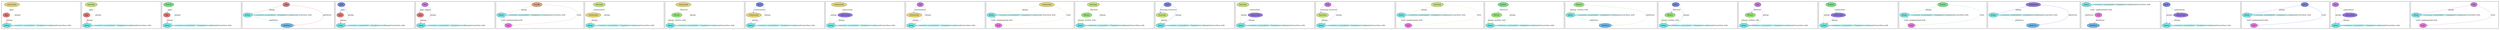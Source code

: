 digraph plang {

subgraph cluster139 {
      app140 [label="app", style=filled, fillcolor="0 0.5 0.9", fontcolor="black"];
  community140 [label="community", style=filled, fillcolor="0.143 0.5 0.9", fontcolor="black"];
  plang140 [label="plang", style=filled, fillcolor="0.5 0.5 0.9", fontcolor="black"];
      plang140 -> plang140 [label="transpiling targets" color="0.5 0.5 0.9"];
  plang140 -> plang140 [label="dialect of" color="0.5 0.5 0.9"];
  plang140 -> plang140 [label="implements" color="0.5 0.5 0.9"];
  plang140 -> plang140 [label="influenced by" color="0.5 0.5 0.9"];
  plang140 -> plang140 [label="written with" color="0.5 0.5 0.9"];
  app140 -> plang140 [label="plangs" color="0 0.5 0.9"];
  community140 -> app140 [label="apps" color="0.143 0.5 0.9"];
  community140 -> plang140 [label="plangs" color="0.143 0.5 0.9"];
    }

subgraph cluster141 {
      app142 [label="app", style=filled, fillcolor="0 0.5 0.9", fontcolor="black"];
  learning142 [label="learning", style=filled, fillcolor="0.214 0.5 0.9", fontcolor="black"];
  plang142 [label="plang", style=filled, fillcolor="0.5 0.5 0.9", fontcolor="black"];
      plang142 -> plang142 [label="transpiling targets" color="0.5 0.5 0.9"];
  plang142 -> plang142 [label="dialect of" color="0.5 0.5 0.9"];
  plang142 -> plang142 [label="implements" color="0.5 0.5 0.9"];
  plang142 -> plang142 [label="influenced by" color="0.5 0.5 0.9"];
  plang142 -> plang142 [label="written with" color="0.5 0.5 0.9"];
  app142 -> plang142 [label="plangs" color="0 0.5 0.9"];
  learning142 -> app142 [label="apps" color="0.214 0.5 0.9"];
  learning142 -> plang142 [label="plangs" color="0.214 0.5 0.9"];
    }

subgraph cluster143 {
      app144 [label="app", style=filled, fillcolor="0 0.5 0.9", fontcolor="black"];
  license144 [label="license", style=filled, fillcolor="0.357 0.5 0.9", fontcolor="black"];
  plang144 [label="plang", style=filled, fillcolor="0.5 0.5 0.9", fontcolor="black"];
      plang144 -> plang144 [label="transpiling targets" color="0.5 0.5 0.9"];
  plang144 -> plang144 [label="dialect of" color="0.5 0.5 0.9"];
  plang144 -> plang144 [label="implements" color="0.5 0.5 0.9"];
  plang144 -> plang144 [label="influenced by" color="0.5 0.5 0.9"];
  plang144 -> plang144 [label="written with" color="0.5 0.5 0.9"];
  app144 -> plang144 [label="plangs" color="0 0.5 0.9"];
  license144 -> plang144 [label="plangs" color="0.357 0.5 0.9"];
  license144 -> app144 [label="apps" color="0.357 0.5 0.9"];
    }

subgraph cluster145 {
      app146 [label="app", style=filled, fillcolor="0 0.5 0.9", fontcolor="black"];
  plang146 [label="plang", style=filled, fillcolor="0.5 0.5 0.9", fontcolor="black"];
  platform146 [label="platform", style=filled, fillcolor="0.571 0.5 0.9", fontcolor="black"];
      plang146 -> platform146 [label="platforms" color="0.5 0.5 0.9"];
  plang146 -> plang146 [label="transpiling targets" color="0.5 0.5 0.9"];
  plang146 -> plang146 [label="dialect of" color="0.5 0.5 0.9"];
  plang146 -> plang146 [label="implements" color="0.5 0.5 0.9"];
  plang146 -> plang146 [label="influenced by" color="0.5 0.5 0.9"];
  plang146 -> plang146 [label="written with" color="0.5 0.5 0.9"];
  app146 -> plang146 [label="plangs" color="0 0.5 0.9"];
  app146 -> platform146 [label="platforms" color="0 0.5 0.9"];
    }

subgraph cluster147 {
      app148 [label="app", style=filled, fillcolor="0 0.5 0.9", fontcolor="black"];
  plang148 [label="plang", style=filled, fillcolor="0.5 0.5 0.9", fontcolor="black"];
  post148 [label="post", style=filled, fillcolor="0.643 0.5 0.9", fontcolor="black"];
      plang148 -> plang148 [label="transpiling targets" color="0.5 0.5 0.9"];
  plang148 -> plang148 [label="dialect of" color="0.5 0.5 0.9"];
  plang148 -> plang148 [label="implements" color="0.5 0.5 0.9"];
  plang148 -> plang148 [label="influenced by" color="0.5 0.5 0.9"];
  plang148 -> plang148 [label="written with" color="0.5 0.5 0.9"];
  app148 -> plang148 [label="plangs" color="0 0.5 0.9"];
  post148 -> app148 [label="apps" color="0.643 0.5 0.9"];
  post148 -> plang148 [label="plangs" color="0.643 0.5 0.9"];
    }

subgraph cluster149 {
      app150 [label="app", style=filled, fillcolor="0 0.5 0.9", fontcolor="black"];
  plang150 [label="plang", style=filled, fillcolor="0.5 0.5 0.9", fontcolor="black"];
  tag150 [label="tag", style=filled, fillcolor="0.786 0.5 0.9", fontcolor="black"];
      plang150 -> plang150 [label="transpiling targets" color="0.5 0.5 0.9"];
  plang150 -> plang150 [label="dialect of" color="0.5 0.5 0.9"];
  plang150 -> plang150 [label="implements" color="0.5 0.5 0.9"];
  plang150 -> plang150 [label="influenced by" color="0.5 0.5 0.9"];
  plang150 -> plang150 [label="written with" color="0.5 0.5 0.9"];
  app150 -> plang150 [label="plangs" color="0 0.5 0.9"];
  tag150 -> app150 [label="apps tagged" color="0.786 0.5 0.9"];
  tag150 -> plang150 [label="plangs" color="0.786 0.5 0.9"];
    }

subgraph cluster151 {
      bundle152 [label="bundle", style=filled, fillcolor="0.071 0.5 0.9", fontcolor="black"];
  plang152 [label="plang", style=filled, fillcolor="0.5 0.5 0.9", fontcolor="black"];
  tool152 [label="tool", style=filled, fillcolor="0.857 0.5 0.9", fontcolor="black"];
      plang152 -> tool152 [label="tools" color="0.5 0.5 0.9"];
  plang152 -> plang152 [label="transpiling targets" color="0.5 0.5 0.9"];
  plang152 -> plang152 [label="dialect of" color="0.5 0.5 0.9"];
  plang152 -> plang152 [label="implements" color="0.5 0.5 0.9"];
  plang152 -> plang152 [label="influenced by" color="0.5 0.5 0.9"];
  plang152 -> plang152 [label="written with" color="0.5 0.5 0.9"];
  bundle152 -> plang152 [label="plangs" color="0.071 0.5 0.9"];
  tool152 -> plang152 [label="implemented with" color="0.857 0.5 0.9"];
  bundle152 -> tool152 [label="tools" color="0.071 0.5 0.9"];
    }

subgraph cluster153 {
      community154 [label="community", style=filled, fillcolor="0.143 0.5 0.9", fontcolor="black"];
  learning154 [label="learning", style=filled, fillcolor="0.214 0.5 0.9", fontcolor="black"];
  plang154 [label="plang", style=filled, fillcolor="0.5 0.5 0.9", fontcolor="black"];
      plang154 -> plang154 [label="transpiling targets" color="0.5 0.5 0.9"];
  plang154 -> plang154 [label="dialect of" color="0.5 0.5 0.9"];
  plang154 -> plang154 [label="implements" color="0.5 0.5 0.9"];
  plang154 -> plang154 [label="influenced by" color="0.5 0.5 0.9"];
  plang154 -> plang154 [label="written with" color="0.5 0.5 0.9"];
  community154 -> plang154 [label="plangs" color="0.143 0.5 0.9"];
  learning154 -> community154 [label="communities" color="0.214 0.5 0.9"];
  learning154 -> plang154 [label="plangs" color="0.214 0.5 0.9"];
    }

subgraph cluster155 {
      community156 [label="community", style=filled, fillcolor="0.143 0.5 0.9", fontcolor="black"];
  library156 [label="library", style=filled, fillcolor="0.286 0.5 0.9", fontcolor="black"];
  plang156 [label="plang", style=filled, fillcolor="0.5 0.5 0.9", fontcolor="black"];
      plang156 -> plang156 [label="transpiling targets" color="0.5 0.5 0.9"];
  plang156 -> plang156 [label="dialect of" color="0.5 0.5 0.9"];
  plang156 -> plang156 [label="implements" color="0.5 0.5 0.9"];
  plang156 -> plang156 [label="influenced by" color="0.5 0.5 0.9"];
  plang156 -> plang156 [label="written with" color="0.5 0.5 0.9"];
  library156 -> plang156 [label="plangs" color="0.286 0.5 0.9"];
  library156 -> plang156 [label="written with" color="0.286 0.5 0.9"];
  community156 -> library156 [label="libraries" color="0.143 0.5 0.9"];
  community156 -> plang156 [label="plangs" color="0.143 0.5 0.9"];
    }

subgraph cluster157 {
      community158 [label="community", style=filled, fillcolor="0.143 0.5 0.9", fontcolor="black"];
  plang158 [label="plang", style=filled, fillcolor="0.5 0.5 0.9", fontcolor="black"];
  post158 [label="post", style=filled, fillcolor="0.643 0.5 0.9", fontcolor="black"];
      plang158 -> plang158 [label="transpiling targets" color="0.5 0.5 0.9"];
  plang158 -> plang158 [label="dialect of" color="0.5 0.5 0.9"];
  plang158 -> plang158 [label="implements" color="0.5 0.5 0.9"];
  plang158 -> plang158 [label="influenced by" color="0.5 0.5 0.9"];
  plang158 -> plang158 [label="written with" color="0.5 0.5 0.9"];
  post158 -> community158 [label="communities" color="0.643 0.5 0.9"];
  post158 -> plang158 [label="plangs" color="0.643 0.5 0.9"];
  community158 -> plang158 [label="plangs" color="0.143 0.5 0.9"];
    }

subgraph cluster159 {
      community160 [label="community", style=filled, fillcolor="0.143 0.5 0.9", fontcolor="black"];
  plang160 [label="plang", style=filled, fillcolor="0.5 0.5 0.9", fontcolor="black"];
  subsystem160 [label="subsystem", style=filled, fillcolor="0.714 0.5 0.9", fontcolor="black"];
      plang160 -> plang160 [label="transpiling targets" color="0.5 0.5 0.9"];
  plang160 -> plang160 [label="dialect of" color="0.5 0.5 0.9"];
  plang160 -> plang160 [label="implements" color="0.5 0.5 0.9"];
  plang160 -> plang160 [label="influenced by" color="0.5 0.5 0.9"];
  plang160 -> plang160 [label="written with" color="0.5 0.5 0.9"];
  subsystem160 -> plang160 [label="plangs" color="0.714 0.5 0.9"];
  community160 -> plang160 [label="plangs" color="0.143 0.5 0.9"];
  community160 -> subsystem160 [label="subsystems" color="0.143 0.5 0.9"];
    }

subgraph cluster161 {
      community162 [label="community", style=filled, fillcolor="0.143 0.5 0.9", fontcolor="black"];
  plang162 [label="plang", style=filled, fillcolor="0.5 0.5 0.9", fontcolor="black"];
  tag162 [label="tag", style=filled, fillcolor="0.786 0.5 0.9", fontcolor="black"];
      plang162 -> plang162 [label="transpiling targets" color="0.5 0.5 0.9"];
  plang162 -> plang162 [label="dialect of" color="0.5 0.5 0.9"];
  plang162 -> plang162 [label="implements" color="0.5 0.5 0.9"];
  plang162 -> plang162 [label="influenced by" color="0.5 0.5 0.9"];
  plang162 -> plang162 [label="written with" color="0.5 0.5 0.9"];
  tag162 -> community162 [label="communities" color="0.786 0.5 0.9"];
  tag162 -> plang162 [label="plangs" color="0.786 0.5 0.9"];
  community162 -> plang162 [label="plangs" color="0.143 0.5 0.9"];
    }

subgraph cluster163 {
      community164 [label="community", style=filled, fillcolor="0.143 0.5 0.9", fontcolor="black"];
  plang164 [label="plang", style=filled, fillcolor="0.5 0.5 0.9", fontcolor="black"];
  tool164 [label="tool", style=filled, fillcolor="0.857 0.5 0.9", fontcolor="black"];
      plang164 -> tool164 [label="tools" color="0.5 0.5 0.9"];
  plang164 -> plang164 [label="transpiling targets" color="0.5 0.5 0.9"];
  plang164 -> plang164 [label="dialect of" color="0.5 0.5 0.9"];
  plang164 -> plang164 [label="implements" color="0.5 0.5 0.9"];
  plang164 -> plang164 [label="influenced by" color="0.5 0.5 0.9"];
  plang164 -> plang164 [label="written with" color="0.5 0.5 0.9"];
  tool164 -> plang164 [label="implemented with" color="0.857 0.5 0.9"];
  community164 -> plang164 [label="plangs" color="0.143 0.5 0.9"];
  community164 -> tool164 [label="tools" color="0.143 0.5 0.9"];
    }

subgraph cluster165 {
      learning166 [label="learning", style=filled, fillcolor="0.214 0.5 0.9", fontcolor="black"];
  library166 [label="library", style=filled, fillcolor="0.286 0.5 0.9", fontcolor="black"];
  plang166 [label="plang", style=filled, fillcolor="0.5 0.5 0.9", fontcolor="black"];
      plang166 -> plang166 [label="transpiling targets" color="0.5 0.5 0.9"];
  plang166 -> plang166 [label="dialect of" color="0.5 0.5 0.9"];
  plang166 -> plang166 [label="implements" color="0.5 0.5 0.9"];
  plang166 -> plang166 [label="influenced by" color="0.5 0.5 0.9"];
  plang166 -> plang166 [label="written with" color="0.5 0.5 0.9"];
  library166 -> plang166 [label="plangs" color="0.286 0.5 0.9"];
  library166 -> plang166 [label="written with" color="0.286 0.5 0.9"];
  learning166 -> library166 [label="libraries" color="0.214 0.5 0.9"];
  learning166 -> plang166 [label="plangs" color="0.214 0.5 0.9"];
    }

subgraph cluster167 {
      learning168 [label="learning", style=filled, fillcolor="0.214 0.5 0.9", fontcolor="black"];
  plang168 [label="plang", style=filled, fillcolor="0.5 0.5 0.9", fontcolor="black"];
  post168 [label="post", style=filled, fillcolor="0.643 0.5 0.9", fontcolor="black"];
      plang168 -> plang168 [label="transpiling targets" color="0.5 0.5 0.9"];
  plang168 -> plang168 [label="dialect of" color="0.5 0.5 0.9"];
  plang168 -> plang168 [label="implements" color="0.5 0.5 0.9"];
  plang168 -> plang168 [label="influenced by" color="0.5 0.5 0.9"];
  plang168 -> plang168 [label="written with" color="0.5 0.5 0.9"];
  post168 -> learning168 [label="learning resources" color="0.643 0.5 0.9"];
  post168 -> plang168 [label="plangs" color="0.643 0.5 0.9"];
  learning168 -> plang168 [label="plangs" color="0.214 0.5 0.9"];
    }

subgraph cluster169 {
      learning170 [label="learning", style=filled, fillcolor="0.214 0.5 0.9", fontcolor="black"];
  plang170 [label="plang", style=filled, fillcolor="0.5 0.5 0.9", fontcolor="black"];
  subsystem170 [label="subsystem", style=filled, fillcolor="0.714 0.5 0.9", fontcolor="black"];
      plang170 -> plang170 [label="transpiling targets" color="0.5 0.5 0.9"];
  plang170 -> plang170 [label="dialect of" color="0.5 0.5 0.9"];
  plang170 -> plang170 [label="implements" color="0.5 0.5 0.9"];
  plang170 -> plang170 [label="influenced by" color="0.5 0.5 0.9"];
  plang170 -> plang170 [label="written with" color="0.5 0.5 0.9"];
  subsystem170 -> plang170 [label="plangs" color="0.714 0.5 0.9"];
  learning170 -> plang170 [label="plangs" color="0.214 0.5 0.9"];
  learning170 -> subsystem170 [label="subsystems" color="0.214 0.5 0.9"];
    }

subgraph cluster171 {
      learning172 [label="learning", style=filled, fillcolor="0.214 0.5 0.9", fontcolor="black"];
  plang172 [label="plang", style=filled, fillcolor="0.5 0.5 0.9", fontcolor="black"];
  tag172 [label="tag", style=filled, fillcolor="0.786 0.5 0.9", fontcolor="black"];
      plang172 -> plang172 [label="transpiling targets" color="0.5 0.5 0.9"];
  plang172 -> plang172 [label="dialect of" color="0.5 0.5 0.9"];
  plang172 -> plang172 [label="implements" color="0.5 0.5 0.9"];
  plang172 -> plang172 [label="influenced by" color="0.5 0.5 0.9"];
  plang172 -> plang172 [label="written with" color="0.5 0.5 0.9"];
  tag172 -> learning172 [label="learning resources" color="0.786 0.5 0.9"];
  tag172 -> plang172 [label="plangs" color="0.786 0.5 0.9"];
  learning172 -> plang172 [label="plangs" color="0.214 0.5 0.9"];
    }

subgraph cluster173 {
      learning174 [label="learning", style=filled, fillcolor="0.214 0.5 0.9", fontcolor="black"];
  plang174 [label="plang", style=filled, fillcolor="0.5 0.5 0.9", fontcolor="black"];
  tool174 [label="tool", style=filled, fillcolor="0.857 0.5 0.9", fontcolor="black"];
      plang174 -> tool174 [label="tools" color="0.5 0.5 0.9"];
  plang174 -> plang174 [label="transpiling targets" color="0.5 0.5 0.9"];
  plang174 -> plang174 [label="dialect of" color="0.5 0.5 0.9"];
  plang174 -> plang174 [label="implements" color="0.5 0.5 0.9"];
  plang174 -> plang174 [label="influenced by" color="0.5 0.5 0.9"];
  plang174 -> plang174 [label="written with" color="0.5 0.5 0.9"];
  tool174 -> plang174 [label="implemented with" color="0.857 0.5 0.9"];
  learning174 -> plang174 [label="plangs" color="0.214 0.5 0.9"];
  learning174 -> tool174 [label="tools" color="0.214 0.5 0.9"];
    }

subgraph cluster175 {
      library176 [label="library", style=filled, fillcolor="0.286 0.5 0.9", fontcolor="black"];
  license176 [label="license", style=filled, fillcolor="0.357 0.5 0.9", fontcolor="black"];
  plang176 [label="plang", style=filled, fillcolor="0.5 0.5 0.9", fontcolor="black"];
      plang176 -> plang176 [label="transpiling targets" color="0.5 0.5 0.9"];
  plang176 -> plang176 [label="dialect of" color="0.5 0.5 0.9"];
  plang176 -> plang176 [label="implements" color="0.5 0.5 0.9"];
  plang176 -> plang176 [label="influenced by" color="0.5 0.5 0.9"];
  plang176 -> plang176 [label="written with" color="0.5 0.5 0.9"];
  library176 -> plang176 [label="plangs" color="0.286 0.5 0.9"];
  library176 -> plang176 [label="written with" color="0.286 0.5 0.9"];
  license176 -> plang176 [label="plangs" color="0.357 0.5 0.9"];
  license176 -> library176 [label="libraries" color="0.357 0.5 0.9"];
    }

subgraph cluster177 {
      library178 [label="library", style=filled, fillcolor="0.286 0.5 0.9", fontcolor="black"];
  plang178 [label="plang", style=filled, fillcolor="0.5 0.5 0.9", fontcolor="black"];
  platform178 [label="platform", style=filled, fillcolor="0.571 0.5 0.9", fontcolor="black"];
      plang178 -> platform178 [label="platforms" color="0.5 0.5 0.9"];
  plang178 -> plang178 [label="transpiling targets" color="0.5 0.5 0.9"];
  plang178 -> plang178 [label="dialect of" color="0.5 0.5 0.9"];
  plang178 -> plang178 [label="implements" color="0.5 0.5 0.9"];
  plang178 -> plang178 [label="influenced by" color="0.5 0.5 0.9"];
  plang178 -> plang178 [label="written with" color="0.5 0.5 0.9"];
  library178 -> plang178 [label="plangs" color="0.286 0.5 0.9"];
  library178 -> plang178 [label="written with" color="0.286 0.5 0.9"];
  library178 -> platform178 [label="platforms" color="0.286 0.5 0.9"];
    }

subgraph cluster179 {
      library180 [label="library", style=filled, fillcolor="0.286 0.5 0.9", fontcolor="black"];
  plang180 [label="plang", style=filled, fillcolor="0.5 0.5 0.9", fontcolor="black"];
  post180 [label="post", style=filled, fillcolor="0.643 0.5 0.9", fontcolor="black"];
      plang180 -> plang180 [label="transpiling targets" color="0.5 0.5 0.9"];
  plang180 -> plang180 [label="dialect of" color="0.5 0.5 0.9"];
  plang180 -> plang180 [label="implements" color="0.5 0.5 0.9"];
  plang180 -> plang180 [label="influenced by" color="0.5 0.5 0.9"];
  plang180 -> plang180 [label="written with" color="0.5 0.5 0.9"];
  library180 -> plang180 [label="plangs" color="0.286 0.5 0.9"];
  library180 -> plang180 [label="written with" color="0.286 0.5 0.9"];
  post180 -> library180 [label="libraries" color="0.643 0.5 0.9"];
  post180 -> plang180 [label="plangs" color="0.643 0.5 0.9"];
    }

subgraph cluster181 {
      library182 [label="library", style=filled, fillcolor="0.286 0.5 0.9", fontcolor="black"];
  plang182 [label="plang", style=filled, fillcolor="0.5 0.5 0.9", fontcolor="black"];
  tag182 [label="tag", style=filled, fillcolor="0.786 0.5 0.9", fontcolor="black"];
      plang182 -> plang182 [label="transpiling targets" color="0.5 0.5 0.9"];
  plang182 -> plang182 [label="dialect of" color="0.5 0.5 0.9"];
  plang182 -> plang182 [label="implements" color="0.5 0.5 0.9"];
  plang182 -> plang182 [label="influenced by" color="0.5 0.5 0.9"];
  plang182 -> plang182 [label="written with" color="0.5 0.5 0.9"];
  library182 -> plang182 [label="plangs" color="0.286 0.5 0.9"];
  library182 -> plang182 [label="written with" color="0.286 0.5 0.9"];
  tag182 -> library182 [label="libraries" color="0.786 0.5 0.9"];
  tag182 -> plang182 [label="plangs" color="0.786 0.5 0.9"];
    }

subgraph cluster183 {
      license184 [label="license", style=filled, fillcolor="0.357 0.5 0.9", fontcolor="black"];
  plang184 [label="plang", style=filled, fillcolor="0.5 0.5 0.9", fontcolor="black"];
  subsystem184 [label="subsystem", style=filled, fillcolor="0.714 0.5 0.9", fontcolor="black"];
      plang184 -> plang184 [label="transpiling targets" color="0.5 0.5 0.9"];
  plang184 -> plang184 [label="dialect of" color="0.5 0.5 0.9"];
  plang184 -> plang184 [label="implements" color="0.5 0.5 0.9"];
  plang184 -> plang184 [label="influenced by" color="0.5 0.5 0.9"];
  plang184 -> plang184 [label="written with" color="0.5 0.5 0.9"];
  license184 -> plang184 [label="plangs" color="0.357 0.5 0.9"];
  subsystem184 -> plang184 [label="plangs" color="0.714 0.5 0.9"];
  license184 -> subsystem184 [label="subsystems" color="0.357 0.5 0.9"];
    }

subgraph cluster185 {
      license186 [label="license", style=filled, fillcolor="0.357 0.5 0.9", fontcolor="black"];
  plang186 [label="plang", style=filled, fillcolor="0.5 0.5 0.9", fontcolor="black"];
  tool186 [label="tool", style=filled, fillcolor="0.857 0.5 0.9", fontcolor="black"];
      plang186 -> tool186 [label="tools" color="0.5 0.5 0.9"];
  plang186 -> plang186 [label="transpiling targets" color="0.5 0.5 0.9"];
  plang186 -> plang186 [label="dialect of" color="0.5 0.5 0.9"];
  plang186 -> plang186 [label="implements" color="0.5 0.5 0.9"];
  plang186 -> plang186 [label="influenced by" color="0.5 0.5 0.9"];
  plang186 -> plang186 [label="written with" color="0.5 0.5 0.9"];
  license186 -> plang186 [label="plangs" color="0.357 0.5 0.9"];
  tool186 -> plang186 [label="implemented with" color="0.857 0.5 0.9"];
  license186 -> tool186 [label="tools" color="0.357 0.5 0.9"];
    }

subgraph cluster187 {
      plang188 [label="plang", style=filled, fillcolor="0.5 0.5 0.9", fontcolor="black"];
  platform188 [label="platform", style=filled, fillcolor="0.571 0.5 0.9", fontcolor="black"];
  subsystem188 [label="subsystem", style=filled, fillcolor="0.714 0.5 0.9", fontcolor="black"];
      plang188 -> platform188 [label="platforms" color="0.5 0.5 0.9"];
  plang188 -> plang188 [label="transpiling targets" color="0.5 0.5 0.9"];
  plang188 -> plang188 [label="dialect of" color="0.5 0.5 0.9"];
  plang188 -> plang188 [label="implements" color="0.5 0.5 0.9"];
  plang188 -> plang188 [label="influenced by" color="0.5 0.5 0.9"];
  plang188 -> plang188 [label="written with" color="0.5 0.5 0.9"];
  subsystem188 -> plang188 [label="plangs" color="0.714 0.5 0.9"];
  subsystem188 -> platform188 [label="platforms" color="0.714 0.5 0.9"];
    }

subgraph cluster189 {
      plang190 [label="plang", style=filled, fillcolor="0.5 0.5 0.9", fontcolor="black"];
  platform190 [label="platform", style=filled, fillcolor="0.571 0.5 0.9", fontcolor="black"];
  tool190 [label="tool", style=filled, fillcolor="0.857 0.5 0.9", fontcolor="black"];
      plang190 -> platform190 [label="platforms" color="0.5 0.5 0.9"];
  plang190 -> tool190 [label="tools" color="0.5 0.5 0.9"];
  plang190 -> plang190 [label="transpiling targets" color="0.5 0.5 0.9"];
  plang190 -> plang190 [label="dialect of" color="0.5 0.5 0.9"];
  plang190 -> plang190 [label="implements" color="0.5 0.5 0.9"];
  plang190 -> plang190 [label="influenced by" color="0.5 0.5 0.9"];
  plang190 -> plang190 [label="written with" color="0.5 0.5 0.9"];
  tool190 -> plang190 [label="implemented with" color="0.857 0.5 0.9"];
  tool190 -> platform190 [label="platforms" color="0.857 0.5 0.9"];
    }

subgraph cluster191 {
      plang192 [label="plang", style=filled, fillcolor="0.5 0.5 0.9", fontcolor="black"];
  post192 [label="post", style=filled, fillcolor="0.643 0.5 0.9", fontcolor="black"];
  subsystem192 [label="subsystem", style=filled, fillcolor="0.714 0.5 0.9", fontcolor="black"];
      plang192 -> plang192 [label="transpiling targets" color="0.5 0.5 0.9"];
  plang192 -> plang192 [label="dialect of" color="0.5 0.5 0.9"];
  plang192 -> plang192 [label="implements" color="0.5 0.5 0.9"];
  plang192 -> plang192 [label="influenced by" color="0.5 0.5 0.9"];
  plang192 -> plang192 [label="written with" color="0.5 0.5 0.9"];
  subsystem192 -> plang192 [label="plangs" color="0.714 0.5 0.9"];
  post192 -> plang192 [label="plangs" color="0.643 0.5 0.9"];
  post192 -> subsystem192 [label="subsystems" color="0.643 0.5 0.9"];
    }

subgraph cluster193 {
      plang194 [label="plang", style=filled, fillcolor="0.5 0.5 0.9", fontcolor="black"];
  post194 [label="post", style=filled, fillcolor="0.643 0.5 0.9", fontcolor="black"];
  tool194 [label="tool", style=filled, fillcolor="0.857 0.5 0.9", fontcolor="black"];
      plang194 -> tool194 [label="tools" color="0.5 0.5 0.9"];
  plang194 -> plang194 [label="transpiling targets" color="0.5 0.5 0.9"];
  plang194 -> plang194 [label="dialect of" color="0.5 0.5 0.9"];
  plang194 -> plang194 [label="implements" color="0.5 0.5 0.9"];
  plang194 -> plang194 [label="influenced by" color="0.5 0.5 0.9"];
  plang194 -> plang194 [label="written with" color="0.5 0.5 0.9"];
  tool194 -> plang194 [label="implemented with" color="0.857 0.5 0.9"];
  post194 -> plang194 [label="plangs" color="0.643 0.5 0.9"];
  post194 -> tool194 [label="tools" color="0.643 0.5 0.9"];
    }

subgraph cluster195 {
      plang196 [label="plang", style=filled, fillcolor="0.5 0.5 0.9", fontcolor="black"];
  subsystem196 [label="subsystem", style=filled, fillcolor="0.714 0.5 0.9", fontcolor="black"];
  tag196 [label="tag", style=filled, fillcolor="0.786 0.5 0.9", fontcolor="black"];
      plang196 -> plang196 [label="transpiling targets" color="0.5 0.5 0.9"];
  plang196 -> plang196 [label="dialect of" color="0.5 0.5 0.9"];
  plang196 -> plang196 [label="implements" color="0.5 0.5 0.9"];
  plang196 -> plang196 [label="influenced by" color="0.5 0.5 0.9"];
  plang196 -> plang196 [label="written with" color="0.5 0.5 0.9"];
  subsystem196 -> plang196 [label="plangs" color="0.714 0.5 0.9"];
  tag196 -> plang196 [label="plangs" color="0.786 0.5 0.9"];
  tag196 -> subsystem196 [label="subsystems" color="0.786 0.5 0.9"];
    }

subgraph cluster197 {
      plang198 [label="plang", style=filled, fillcolor="0.5 0.5 0.9", fontcolor="black"];
  tag198 [label="tag", style=filled, fillcolor="0.786 0.5 0.9", fontcolor="black"];
  tool198 [label="tool", style=filled, fillcolor="0.857 0.5 0.9", fontcolor="black"];
      plang198 -> tool198 [label="tools" color="0.5 0.5 0.9"];
  plang198 -> plang198 [label="transpiling targets" color="0.5 0.5 0.9"];
  plang198 -> plang198 [label="dialect of" color="0.5 0.5 0.9"];
  plang198 -> plang198 [label="implements" color="0.5 0.5 0.9"];
  plang198 -> plang198 [label="influenced by" color="0.5 0.5 0.9"];
  plang198 -> plang198 [label="written with" color="0.5 0.5 0.9"];
  tool198 -> plang198 [label="implemented with" color="0.857 0.5 0.9"];
  tag198 -> plang198 [label="plangs" color="0.786 0.5 0.9"];
  tag198 -> tool198 [label="tools" color="0.786 0.5 0.9"];
    }
}